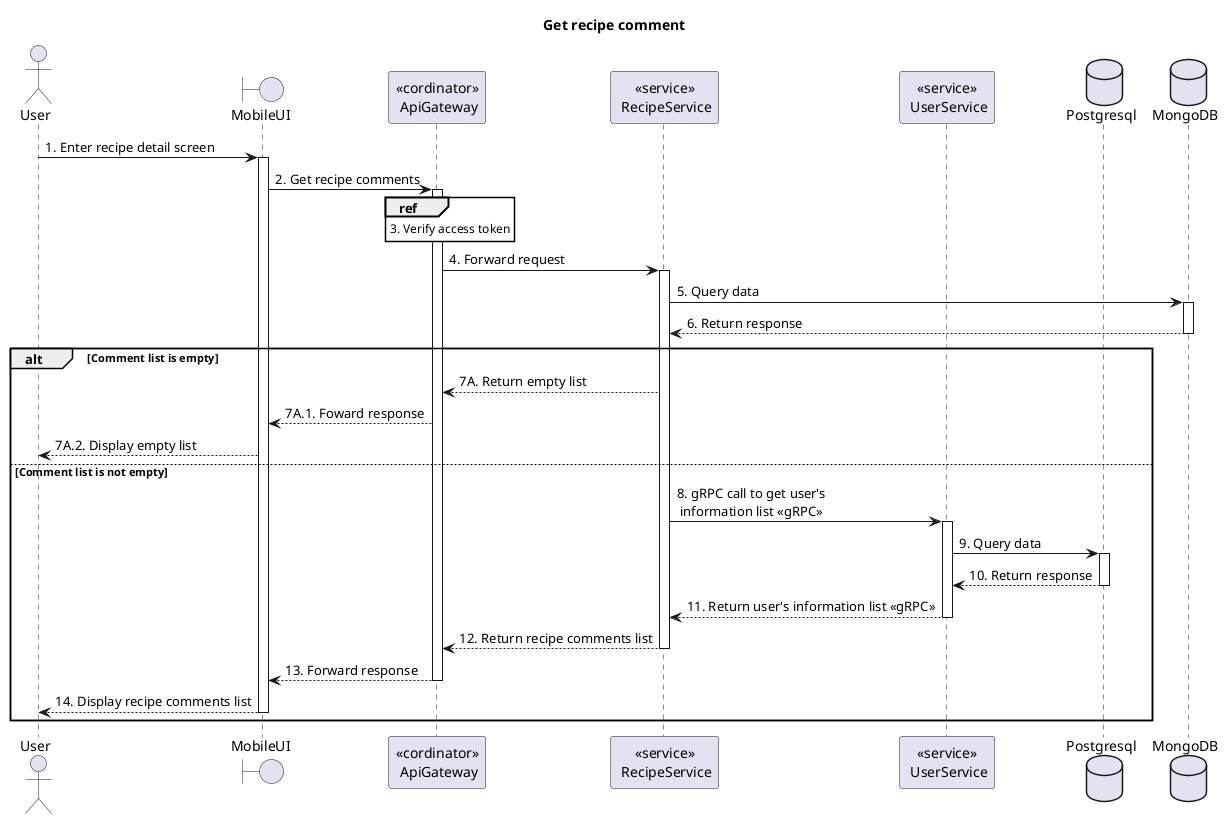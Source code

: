 @startuml GetRecipeComment
title "Get recipe comment"
' Style section
<style>
  sequenceDiagram {
    reference {
      BackGroundColor white
    }
}
</style>

actor User
boundary MobileUI
participant "<<cordinator>>\n ApiGateway" as ApiGateway
participant "<<service>>\n RecipeService" as RecipeService
participant "<<service>>\n UserService" as UserService
database Postgresql
database MongoDB

User -> MobileUI++: 1. Enter recipe detail screen

MobileUI -> ApiGateway++: 2. Get recipe comments

ref over ApiGateway: 3. Verify access token

ApiGateway -> RecipeService++: 4. Forward request

RecipeService -> MongoDB++: 5. Query data
RecipeService <-- MongoDB--: 6. Return response

alt Comment list is empty
    ApiGateway <-- RecipeService: 7A. Return empty list
    MobileUI <-- ApiGateway: 7A.1. Foward response
    User <-- MobileUI: 7A.2. Display empty list
else Comment list is not empty
    RecipeService -> UserService++: 8. gRPC call to get user's \n information list <<gRPC>>
    UserService -> Postgresql++: 9. Query data
    UserService <-- Postgresql--: 10. Return response
    RecipeService <-- UserService--: 11. Return user's information list <<gRPC>>

    ApiGateway <-- RecipeService--: 12. Return recipe comments list
    MobileUI <-- ApiGateway--: 13. Forward response
    User <-- MobileUI--: 14. Display recipe comments list
end alt
@enduml
